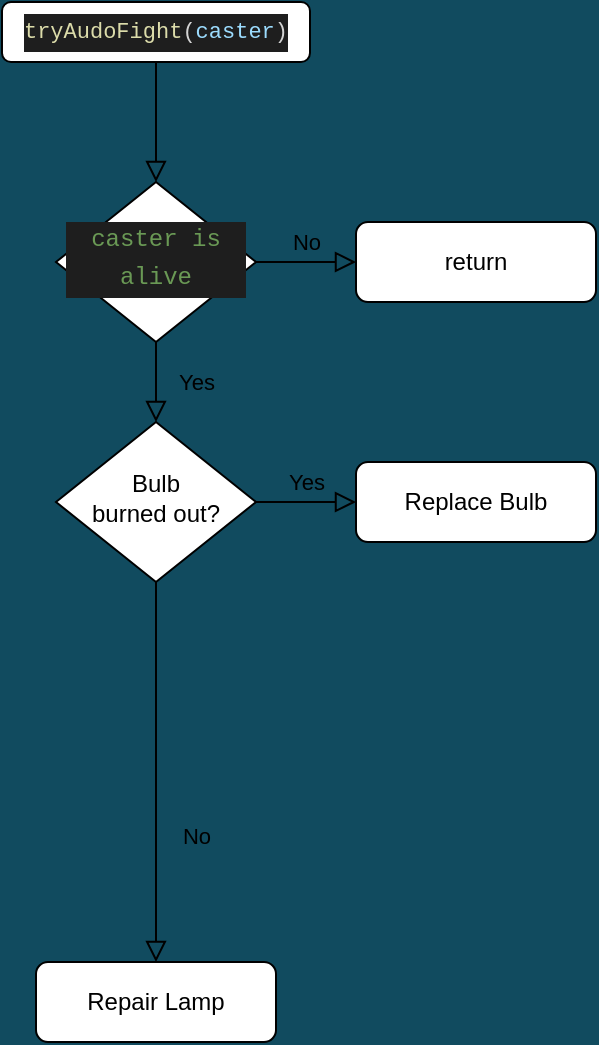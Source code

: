 <mxfile version="20.2.4" type="github" pages="2">
  <diagram id="O_94U2MsEAjoT2S5WazU" name="第 1 页">
    <mxGraphModel dx="1422" dy="762" grid="1" gridSize="10" guides="1" tooltips="1" connect="1" arrows="1" fold="1" page="1" pageScale="1" pageWidth="1169" pageHeight="827" background="#114B5F" math="0" shadow="0">
      <root>
        <mxCell id="0" />
        <mxCell id="1" parent="0" />
        <mxCell id="aN_ytMQ1FQN1Dvkgb8nq-1" value="" style="rounded=0;html=1;jettySize=auto;orthogonalLoop=1;fontSize=11;endArrow=block;endFill=0;endSize=8;strokeWidth=1;shadow=0;labelBackgroundColor=none;edgeStyle=orthogonalEdgeStyle;" parent="1" source="aN_ytMQ1FQN1Dvkgb8nq-2" target="aN_ytMQ1FQN1Dvkgb8nq-5" edge="1">
          <mxGeometry relative="1" as="geometry" />
        </mxCell>
        <mxCell id="aN_ytMQ1FQN1Dvkgb8nq-2" value="&lt;div style=&quot;background-color: rgb(30, 30, 30); font-family: Consolas, &amp;quot;Courier New&amp;quot;, monospace; line-height: 19px; font-size: 11px;&quot;&gt;&lt;span style=&quot;color: rgb(212, 212, 212);&quot;&gt;&lt;span style=&quot;color: rgb(220, 220, 170); font-size: 11px;&quot;&gt;tryAudoFight&lt;/span&gt;(&lt;/span&gt;&lt;font color=&quot;#9cdcfe&quot;&gt;caster&lt;/font&gt;&lt;font color=&quot;#d4d4d4&quot;&gt;)&lt;/font&gt;&lt;/div&gt;" style="rounded=1;whiteSpace=wrap;html=1;fontSize=12;glass=0;strokeWidth=1;shadow=0;" parent="1" vertex="1">
          <mxGeometry x="287" y="150" width="154" height="30" as="geometry" />
        </mxCell>
        <mxCell id="aN_ytMQ1FQN1Dvkgb8nq-3" value="Yes" style="rounded=0;html=1;jettySize=auto;orthogonalLoop=1;fontSize=11;endArrow=block;endFill=0;endSize=8;strokeWidth=1;shadow=0;labelBackgroundColor=none;edgeStyle=orthogonalEdgeStyle;" parent="1" source="aN_ytMQ1FQN1Dvkgb8nq-5" target="aN_ytMQ1FQN1Dvkgb8nq-9" edge="1">
          <mxGeometry y="20" relative="1" as="geometry">
            <mxPoint as="offset" />
          </mxGeometry>
        </mxCell>
        <mxCell id="aN_ytMQ1FQN1Dvkgb8nq-4" value="No" style="edgeStyle=orthogonalEdgeStyle;rounded=0;html=1;jettySize=auto;orthogonalLoop=1;fontSize=11;endArrow=block;endFill=0;endSize=8;strokeWidth=1;shadow=0;labelBackgroundColor=none;" parent="1" source="aN_ytMQ1FQN1Dvkgb8nq-5" target="aN_ytMQ1FQN1Dvkgb8nq-6" edge="1">
          <mxGeometry y="10" relative="1" as="geometry">
            <mxPoint as="offset" />
          </mxGeometry>
        </mxCell>
        <mxCell id="aN_ytMQ1FQN1Dvkgb8nq-5" value="&lt;div style=&quot;background-color: rgb(30, 30, 30); font-family: Consolas, &amp;quot;Courier New&amp;quot;, monospace; line-height: 19px;&quot;&gt;&lt;font color=&quot;#6a9955&quot;&gt;caster is alive&lt;/font&gt;&lt;/div&gt;" style="rhombus;whiteSpace=wrap;html=1;shadow=0;fontFamily=Helvetica;fontSize=12;align=center;strokeWidth=1;spacing=6;spacingTop=-4;" parent="1" vertex="1">
          <mxGeometry x="314" y="240" width="100" height="80" as="geometry" />
        </mxCell>
        <mxCell id="aN_ytMQ1FQN1Dvkgb8nq-6" value="return" style="rounded=1;whiteSpace=wrap;html=1;fontSize=12;glass=0;strokeWidth=1;shadow=0;" parent="1" vertex="1">
          <mxGeometry x="464" y="260" width="120" height="40" as="geometry" />
        </mxCell>
        <mxCell id="aN_ytMQ1FQN1Dvkgb8nq-7" value="No" style="rounded=0;html=1;jettySize=auto;orthogonalLoop=1;fontSize=11;endArrow=block;endFill=0;endSize=8;strokeWidth=1;shadow=0;labelBackgroundColor=none;edgeStyle=orthogonalEdgeStyle;" parent="1" source="aN_ytMQ1FQN1Dvkgb8nq-9" target="aN_ytMQ1FQN1Dvkgb8nq-10" edge="1">
          <mxGeometry x="0.333" y="20" relative="1" as="geometry">
            <mxPoint as="offset" />
          </mxGeometry>
        </mxCell>
        <mxCell id="aN_ytMQ1FQN1Dvkgb8nq-8" value="Yes" style="edgeStyle=orthogonalEdgeStyle;rounded=0;html=1;jettySize=auto;orthogonalLoop=1;fontSize=11;endArrow=block;endFill=0;endSize=8;strokeWidth=1;shadow=0;labelBackgroundColor=none;" parent="1" source="aN_ytMQ1FQN1Dvkgb8nq-9" target="aN_ytMQ1FQN1Dvkgb8nq-11" edge="1">
          <mxGeometry y="10" relative="1" as="geometry">
            <mxPoint as="offset" />
          </mxGeometry>
        </mxCell>
        <mxCell id="aN_ytMQ1FQN1Dvkgb8nq-9" value="Bulb&lt;br&gt;burned out?" style="rhombus;whiteSpace=wrap;html=1;shadow=0;fontFamily=Helvetica;fontSize=12;align=center;strokeWidth=1;spacing=6;spacingTop=-4;" parent="1" vertex="1">
          <mxGeometry x="314" y="360" width="100" height="80" as="geometry" />
        </mxCell>
        <mxCell id="aN_ytMQ1FQN1Dvkgb8nq-10" value="Repair Lamp" style="rounded=1;whiteSpace=wrap;html=1;fontSize=12;glass=0;strokeWidth=1;shadow=0;" parent="1" vertex="1">
          <mxGeometry x="304" y="630" width="120" height="40" as="geometry" />
        </mxCell>
        <mxCell id="aN_ytMQ1FQN1Dvkgb8nq-11" value="Replace Bulb" style="rounded=1;whiteSpace=wrap;html=1;fontSize=12;glass=0;strokeWidth=1;shadow=0;" parent="1" vertex="1">
          <mxGeometry x="464" y="380" width="120" height="40" as="geometry" />
        </mxCell>
      </root>
    </mxGraphModel>
  </diagram>
  <diagram id="Zg5O13j7IQ2IIvArzSIg" name="第 2 页">
    <mxGraphModel dx="1185" dy="635" grid="1" gridSize="10" guides="1" tooltips="1" connect="1" arrows="1" fold="1" page="1" pageScale="1" pageWidth="1169" pageHeight="827" math="0" shadow="0">
      <root>
        <mxCell id="0" />
        <mxCell id="1" parent="0" />
        <mxCell id="zUi2IvCLrrFMPapMxvD_-1" value="" style="endArrow=classic;html=1;rounded=0;" edge="1" parent="1">
          <mxGeometry relative="1" as="geometry">
            <mxPoint x="297.5" y="310" as="sourcePoint" />
            <mxPoint x="797.5" y="310" as="targetPoint" />
          </mxGeometry>
        </mxCell>
        <mxCell id="zUi2IvCLrrFMPapMxvD_-2" value="战斗视频播放器" style="edgeLabel;resizable=0;html=1;align=center;verticalAlign=middle;" connectable="0" vertex="1" parent="zUi2IvCLrrFMPapMxvD_-1">
          <mxGeometry relative="1" as="geometry" />
        </mxCell>
        <mxCell id="zUi2IvCLrrFMPapMxvD_-61" style="edgeStyle=orthogonalEdgeStyle;rounded=0;orthogonalLoop=1;jettySize=auto;html=1;exitX=0.5;exitY=0;exitDx=0;exitDy=0;entryX=0.5;entryY=1;entryDx=0;entryDy=0;entryPerimeter=0;" edge="1" parent="1" source="zUi2IvCLrrFMPapMxvD_-7" target="zUi2IvCLrrFMPapMxvD_-59">
          <mxGeometry relative="1" as="geometry" />
        </mxCell>
        <mxCell id="zUi2IvCLrrFMPapMxvD_-62" style="edgeStyle=orthogonalEdgeStyle;rounded=0;orthogonalLoop=1;jettySize=auto;html=1;exitX=0.5;exitY=0;exitDx=0;exitDy=0;entryX=0.5;entryY=1;entryDx=0;entryDy=0;entryPerimeter=0;" edge="1" parent="1" source="zUi2IvCLrrFMPapMxvD_-7" target="zUi2IvCLrrFMPapMxvD_-58">
          <mxGeometry relative="1" as="geometry" />
        </mxCell>
        <mxCell id="zUi2IvCLrrFMPapMxvD_-7" value="keyboard" style="rounded=1;whiteSpace=wrap;html=1;" vertex="1" parent="1">
          <mxGeometry x="349.97" y="604" width="80" height="20" as="geometry" />
        </mxCell>
        <mxCell id="zUi2IvCLrrFMPapMxvD_-18" value="是否暂停" style="text;html=1;strokeColor=none;fillColor=none;align=center;verticalAlign=middle;whiteSpace=wrap;rounded=0;" vertex="1" parent="1">
          <mxGeometry x="295.14" y="160" width="65.95" height="13.5" as="geometry" />
        </mxCell>
        <mxCell id="zUi2IvCLrrFMPapMxvD_-56" style="edgeStyle=orthogonalEdgeStyle;rounded=0;orthogonalLoop=1;jettySize=auto;html=1;exitX=0.5;exitY=0;exitDx=0;exitDy=0;" edge="1" parent="1" source="zUi2IvCLrrFMPapMxvD_-24">
          <mxGeometry relative="1" as="geometry">
            <mxPoint x="390" y="350" as="targetPoint" />
            <Array as="points">
              <mxPoint x="390" y="400" />
              <mxPoint x="390" y="400" />
            </Array>
          </mxGeometry>
        </mxCell>
        <mxCell id="zUi2IvCLrrFMPapMxvD_-24" value="播放头前进一步" style="text;html=1;strokeColor=none;fillColor=none;align=center;verticalAlign=middle;whiteSpace=wrap;rounded=0;" vertex="1" parent="1">
          <mxGeometry x="344.98" y="410" width="89.97" height="30" as="geometry" />
        </mxCell>
        <mxCell id="zUi2IvCLrrFMPapMxvD_-25" value="IFightPlayNode" style="swimlane;fontStyle=1;align=center;verticalAlign=top;childLayout=stackLayout;horizontal=1;startSize=26;horizontalStack=0;resizeParent=1;resizeParentMax=0;resizeLast=0;collapsible=1;marginBottom=0;" vertex="1" parent="1">
          <mxGeometry x="820" y="460" width="120" height="86" as="geometry" />
        </mxCell>
        <mxCell id="zUi2IvCLrrFMPapMxvD_-26" value="+ tryNext" style="text;strokeColor=none;fillColor=none;align=left;verticalAlign=top;spacingLeft=4;spacingRight=4;overflow=hidden;rotatable=0;points=[[0,0.5],[1,0.5]];portConstraint=eastwest;" vertex="1" parent="zUi2IvCLrrFMPapMxvD_-25">
          <mxGeometry y="26" width="120" height="26" as="geometry" />
        </mxCell>
        <mxCell id="zUi2IvCLrrFMPapMxvD_-27" value="" style="line;strokeWidth=1;fillColor=none;align=left;verticalAlign=middle;spacingTop=-1;spacingLeft=3;spacingRight=3;rotatable=0;labelPosition=right;points=[];portConstraint=eastwest;" vertex="1" parent="zUi2IvCLrrFMPapMxvD_-25">
          <mxGeometry y="52" width="120" height="8" as="geometry" />
        </mxCell>
        <mxCell id="zUi2IvCLrrFMPapMxvD_-28" value="+ stopSelfTick" style="text;strokeColor=none;fillColor=none;align=left;verticalAlign=top;spacingLeft=4;spacingRight=4;overflow=hidden;rotatable=0;points=[[0,0.5],[1,0.5]];portConstraint=eastwest;" vertex="1" parent="zUi2IvCLrrFMPapMxvD_-25">
          <mxGeometry y="60" width="120" height="26" as="geometry" />
        </mxCell>
        <mxCell id="zUi2IvCLrrFMPapMxvD_-44" style="edgeStyle=orthogonalEdgeStyle;rounded=0;orthogonalLoop=1;jettySize=auto;html=1;entryX=0.5;entryY=0;entryDx=0;entryDy=0;" edge="1" parent="1" source="zUi2IvCLrrFMPapMxvD_-25" target="zUi2IvCLrrFMPapMxvD_-35">
          <mxGeometry relative="1" as="geometry">
            <mxPoint x="930" y="647" as="targetPoint" />
          </mxGeometry>
        </mxCell>
        <mxCell id="zUi2IvCLrrFMPapMxvD_-35" value="spine" style="swimlane;fontStyle=1;align=center;verticalAlign=top;childLayout=stackLayout;horizontal=1;startSize=26;horizontalStack=0;resizeParent=1;resizeParentMax=0;resizeLast=0;collapsible=1;marginBottom=0;" vertex="1" parent="1">
          <mxGeometry x="782.5" y="590" width="90" height="34" as="geometry" />
        </mxCell>
        <mxCell id="zUi2IvCLrrFMPapMxvD_-37" value="" style="line;strokeWidth=1;fillColor=none;align=left;verticalAlign=middle;spacingTop=-1;spacingLeft=3;spacingRight=3;rotatable=0;labelPosition=right;points=[];portConstraint=eastwest;" vertex="1" parent="zUi2IvCLrrFMPapMxvD_-35">
          <mxGeometry y="26" width="90" height="8" as="geometry" />
        </mxCell>
        <mxCell id="zUi2IvCLrrFMPapMxvD_-49" value="" style="edgeStyle=orthogonalEdgeStyle;rounded=0;orthogonalLoop=1;jettySize=auto;html=1;entryX=0.535;entryY=-0.014;entryDx=0;entryDy=0;entryPerimeter=0;" edge="1" parent="1" source="zUi2IvCLrrFMPapMxvD_-25" target="zUi2IvCLrrFMPapMxvD_-45">
          <mxGeometry relative="1" as="geometry">
            <mxPoint x="920" y="607" as="sourcePoint" />
            <mxPoint x="1060" y="607" as="targetPoint" />
          </mxGeometry>
        </mxCell>
        <mxCell id="zUi2IvCLrrFMPapMxvD_-45" value="movieClip" style="swimlane;fontStyle=1;align=center;verticalAlign=top;childLayout=stackLayout;horizontal=1;startSize=26;horizontalStack=0;resizeParent=1;resizeParentMax=0;resizeLast=0;collapsible=1;marginBottom=0;" vertex="1" parent="1">
          <mxGeometry x="882.5" y="590" width="80" height="34" as="geometry" />
        </mxCell>
        <mxCell id="zUi2IvCLrrFMPapMxvD_-47" value="" style="line;strokeWidth=1;fillColor=none;align=left;verticalAlign=middle;spacingTop=-1;spacingLeft=3;spacingRight=3;rotatable=0;labelPosition=right;points=[];portConstraint=eastwest;" vertex="1" parent="zUi2IvCLrrFMPapMxvD_-45">
          <mxGeometry y="26" width="80" height="8" as="geometry" />
        </mxCell>
        <mxCell id="zUi2IvCLrrFMPapMxvD_-52" style="edgeStyle=orthogonalEdgeStyle;rounded=0;orthogonalLoop=1;jettySize=auto;html=1;entryX=0.5;entryY=0;entryDx=0;entryDy=0;" edge="1" parent="1" target="zUi2IvCLrrFMPapMxvD_-53">
          <mxGeometry relative="1" as="geometry">
            <mxPoint x="400" y="330" as="sourcePoint" />
            <mxPoint x="880" y="360" as="targetPoint" />
            <Array as="points">
              <mxPoint x="880" y="330" />
            </Array>
          </mxGeometry>
        </mxCell>
        <mxCell id="zUi2IvCLrrFMPapMxvD_-54" style="edgeStyle=orthogonalEdgeStyle;rounded=0;orthogonalLoop=1;jettySize=auto;html=1;exitX=0.5;exitY=1;exitDx=0;exitDy=0;entryX=0.5;entryY=0;entryDx=0;entryDy=0;" edge="1" parent="1" source="zUi2IvCLrrFMPapMxvD_-53" target="zUi2IvCLrrFMPapMxvD_-25">
          <mxGeometry relative="1" as="geometry" />
        </mxCell>
        <mxCell id="zUi2IvCLrrFMPapMxvD_-53" value="播放头驱动所有的IFightPlayNode&lt;br&gt;前进" style="rhombus;whiteSpace=wrap;html=1;" vertex="1" parent="1">
          <mxGeometry x="797.5" y="366.25" width="165" height="61.25" as="geometry" />
        </mxCell>
        <mxCell id="zUi2IvCLrrFMPapMxvD_-63" style="edgeStyle=orthogonalEdgeStyle;rounded=0;orthogonalLoop=1;jettySize=auto;html=1;exitX=0.5;exitY=0;exitDx=0;exitDy=0;exitPerimeter=0;" edge="1" parent="1" source="zUi2IvCLrrFMPapMxvD_-58" target="zUi2IvCLrrFMPapMxvD_-24">
          <mxGeometry relative="1" as="geometry" />
        </mxCell>
        <mxCell id="zUi2IvCLrrFMPapMxvD_-58" value="left arrow" style="strokeWidth=2;html=1;shape=mxgraph.flowchart.extract_or_measurement;whiteSpace=wrap;" vertex="1" parent="1">
          <mxGeometry x="327.45" y="460" width="125.03" height="40" as="geometry" />
        </mxCell>
        <mxCell id="zUi2IvCLrrFMPapMxvD_-93" style="edgeStyle=orthogonalEdgeStyle;rounded=0;orthogonalLoop=1;jettySize=auto;html=1;exitX=0.5;exitY=0;exitDx=0;exitDy=0;exitPerimeter=0;entryX=0;entryY=0.5;entryDx=0;entryDy=0;" edge="1" parent="1" source="zUi2IvCLrrFMPapMxvD_-59" target="zUi2IvCLrrFMPapMxvD_-18">
          <mxGeometry relative="1" as="geometry" />
        </mxCell>
        <mxCell id="zUi2IvCLrrFMPapMxvD_-59" value="space" style="strokeWidth=2;html=1;shape=mxgraph.flowchart.extract_or_measurement;whiteSpace=wrap;" vertex="1" parent="1">
          <mxGeometry x="183.13" y="460" width="113.77" height="40" as="geometry" />
        </mxCell>
        <mxCell id="zUi2IvCLrrFMPapMxvD_-66" style="edgeStyle=orthogonalEdgeStyle;rounded=0;orthogonalLoop=1;jettySize=auto;html=1;exitX=0.5;exitY=1;exitDx=0;exitDy=0;entryX=0.5;entryY=0;entryDx=0;entryDy=0;" edge="1" parent="1" source="zUi2IvCLrrFMPapMxvD_-65" target="zUi2IvCLrrFMPapMxvD_-67">
          <mxGeometry relative="1" as="geometry">
            <mxPoint x="328.144" y="70" as="targetPoint" />
          </mxGeometry>
        </mxCell>
        <mxCell id="zUi2IvCLrrFMPapMxvD_-65" value="timeTick" style="html=1;" vertex="1" parent="1">
          <mxGeometry x="288.11" y="40" width="80" height="20" as="geometry" />
        </mxCell>
        <mxCell id="zUi2IvCLrrFMPapMxvD_-86" style="edgeStyle=orthogonalEdgeStyle;rounded=0;orthogonalLoop=1;jettySize=auto;html=1;exitX=1;exitY=0.5;exitDx=0;exitDy=0;entryX=0;entryY=0.5;entryDx=0;entryDy=0;" edge="1" parent="1" source="zUi2IvCLrrFMPapMxvD_-67" target="zUi2IvCLrrFMPapMxvD_-74">
          <mxGeometry relative="1" as="geometry" />
        </mxCell>
        <mxCell id="zUi2IvCLrrFMPapMxvD_-87" style="edgeStyle=orthogonalEdgeStyle;rounded=0;orthogonalLoop=1;jettySize=auto;html=1;exitX=0.5;exitY=1;exitDx=0;exitDy=0;entryX=0.5;entryY=0;entryDx=0;entryDy=0;" edge="1" parent="1" source="zUi2IvCLrrFMPapMxvD_-67" target="zUi2IvCLrrFMPapMxvD_-18">
          <mxGeometry relative="1" as="geometry" />
        </mxCell>
        <mxCell id="zUi2IvCLrrFMPapMxvD_-67" value="deltaTime *= timeScale" style="html=1;" vertex="1" parent="1">
          <mxGeometry x="248.11" y="90" width="160" height="20" as="geometry" />
        </mxCell>
        <mxCell id="zUi2IvCLrrFMPapMxvD_-104" value="" style="edgeStyle=orthogonalEdgeStyle;rounded=0;orthogonalLoop=1;jettySize=auto;html=1;" edge="1" parent="1" source="zUi2IvCLrrFMPapMxvD_-74" target="zUi2IvCLrrFMPapMxvD_-103">
          <mxGeometry relative="1" as="geometry" />
        </mxCell>
        <mxCell id="zUi2IvCLrrFMPapMxvD_-74" value="根据deltaTime确定播放头向前移动的步数" style="text;html=1;strokeColor=none;fillColor=none;align=center;verticalAlign=middle;whiteSpace=wrap;rounded=0;" vertex="1" parent="1">
          <mxGeometry x="452.48" y="80" width="236.89" height="40" as="geometry" />
        </mxCell>
        <mxCell id="zUi2IvCLrrFMPapMxvD_-77" value="" style="shape=flexArrow;endArrow=classic;html=1;rounded=0;endWidth=13.27;endSize=5.931;width=2.759;" edge="1" parent="1">
          <mxGeometry width="50" height="50" relative="1" as="geometry">
            <mxPoint x="390" y="350" as="sourcePoint" />
            <mxPoint x="390" y="310" as="targetPoint" />
          </mxGeometry>
        </mxCell>
        <mxCell id="zUi2IvCLrrFMPapMxvD_-90" value="" style="endArrow=classic;html=1;rounded=0;" edge="1" parent="1" target="zUi2IvCLrrFMPapMxvD_-92">
          <mxGeometry relative="1" as="geometry">
            <mxPoint x="350" y="150" as="sourcePoint" />
            <mxPoint x="450" y="150" as="targetPoint" />
            <Array as="points">
              <mxPoint x="400" y="150" />
            </Array>
          </mxGeometry>
        </mxCell>
        <mxCell id="zUi2IvCLrrFMPapMxvD_-91" value="yes" style="edgeLabel;resizable=0;html=1;align=center;verticalAlign=middle;" connectable="0" vertex="1" parent="zUi2IvCLrrFMPapMxvD_-90">
          <mxGeometry relative="1" as="geometry" />
        </mxCell>
        <mxCell id="zUi2IvCLrrFMPapMxvD_-92" value="return" style="rounded=1;whiteSpace=wrap;html=1;" vertex="1" parent="1">
          <mxGeometry x="452.48" y="140" width="60" height="20" as="geometry" />
        </mxCell>
        <mxCell id="zUi2IvCLrrFMPapMxvD_-96" value="" style="endArrow=classic;html=1;rounded=0;" edge="1" parent="1">
          <mxGeometry relative="1" as="geometry">
            <mxPoint x="326.62" y="170" as="sourcePoint" />
            <mxPoint x="327" y="230" as="targetPoint" />
            <Array as="points" />
          </mxGeometry>
        </mxCell>
        <mxCell id="zUi2IvCLrrFMPapMxvD_-97" value="no" style="edgeLabel;resizable=0;html=1;align=center;verticalAlign=middle;" connectable="0" vertex="1" parent="zUi2IvCLrrFMPapMxvD_-96">
          <mxGeometry relative="1" as="geometry">
            <mxPoint x="1" y="-10" as="offset" />
          </mxGeometry>
        </mxCell>
        <mxCell id="zUi2IvCLrrFMPapMxvD_-98" value="" style="endArrow=classic;html=1;rounded=0;" edge="1" parent="1">
          <mxGeometry relative="1" as="geometry">
            <mxPoint x="481" y="250" as="sourcePoint" />
            <mxPoint x="390" y="310" as="targetPoint" />
            <Array as="points">
              <mxPoint x="481.24" y="250" />
            </Array>
          </mxGeometry>
        </mxCell>
        <mxCell id="zUi2IvCLrrFMPapMxvD_-99" value="播放头" style="edgeLabel;resizable=0;html=1;align=center;verticalAlign=middle;" connectable="0" vertex="1" parent="zUi2IvCLrrFMPapMxvD_-98">
          <mxGeometry relative="1" as="geometry">
            <mxPoint x="5" y="-10" as="offset" />
          </mxGeometry>
        </mxCell>
        <mxCell id="zUi2IvCLrrFMPapMxvD_-102" style="edgeStyle=orthogonalEdgeStyle;rounded=0;orthogonalLoop=1;jettySize=auto;html=1;exitX=0.5;exitY=1;exitDx=0;exitDy=0;" edge="1" parent="1" source="zUi2IvCLrrFMPapMxvD_-100">
          <mxGeometry relative="1" as="geometry">
            <mxPoint x="380" y="350" as="targetPoint" />
            <Array as="points">
              <mxPoint x="328" y="350" />
            </Array>
          </mxGeometry>
        </mxCell>
        <mxCell id="zUi2IvCLrrFMPapMxvD_-100" value="播放头前进N步" style="text;html=1;strokeColor=none;fillColor=none;align=center;verticalAlign=middle;whiteSpace=wrap;rounded=0;" vertex="1" parent="1">
          <mxGeometry x="283.13" y="240" width="89.97" height="30" as="geometry" />
        </mxCell>
        <mxCell id="zUi2IvCLrrFMPapMxvD_-103" value="N" style="ellipse;whiteSpace=wrap;html=1;" vertex="1" parent="1">
          <mxGeometry x="720" y="87.5" width="42.18" height="25" as="geometry" />
        </mxCell>
      </root>
    </mxGraphModel>
  </diagram>
</mxfile>
